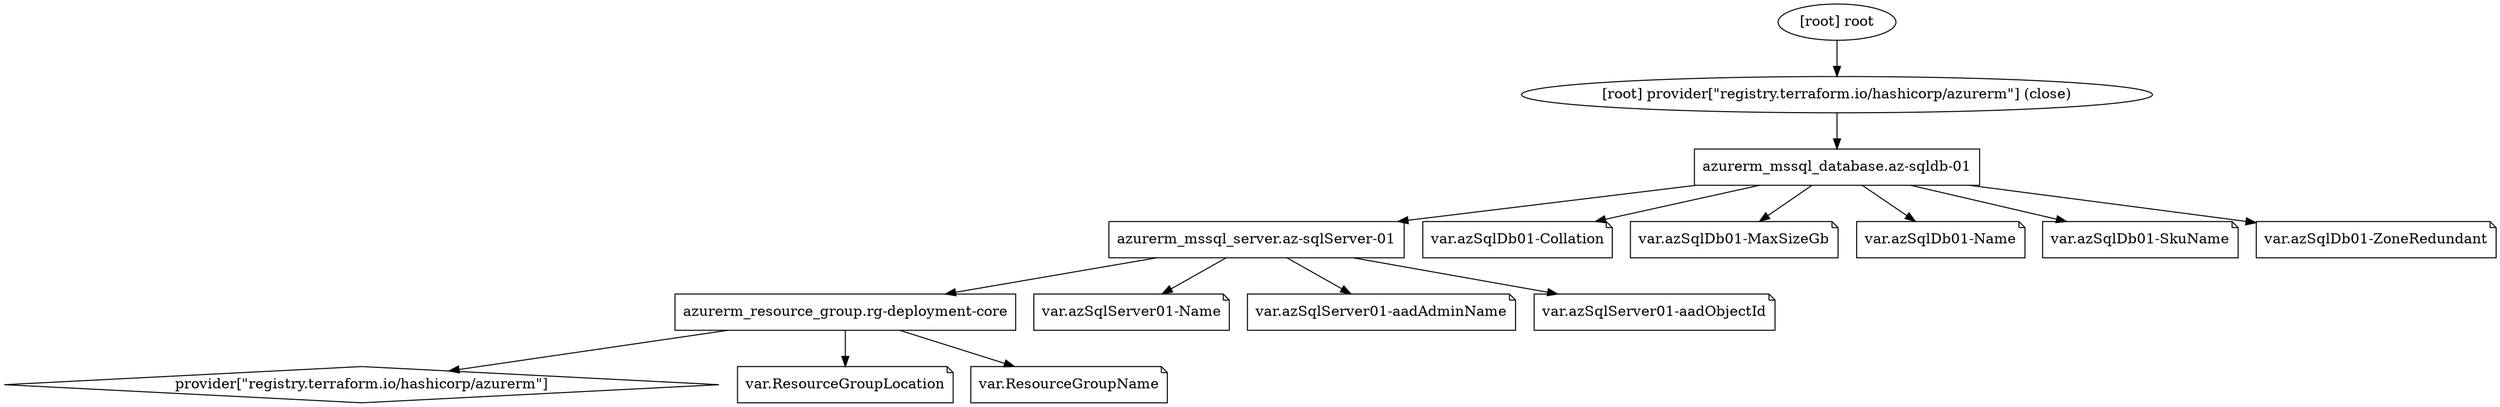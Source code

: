 digraph {
	compound = "true"
	newrank = "true"
	subgraph "root" {
		"[root] azurerm_mssql_database.az-sqldb-01 (expand)" [label = "azurerm_mssql_database.az-sqldb-01", shape = "box"]
		"[root] azurerm_mssql_server.az-sqlServer-01 (expand)" [label = "azurerm_mssql_server.az-sqlServer-01", shape = "box"]
		"[root] azurerm_resource_group.rg-deployment-core (expand)" [label = "azurerm_resource_group.rg-deployment-core", shape = "box"]
		"[root] provider[\"registry.terraform.io/hashicorp/azurerm\"]" [label = "provider[\"registry.terraform.io/hashicorp/azurerm\"]", shape = "diamond"]
		"[root] var.ResourceGroupLocation" [label = "var.ResourceGroupLocation", shape = "note"]
		"[root] var.ResourceGroupName" [label = "var.ResourceGroupName", shape = "note"]
		"[root] var.azSqlDb01-Collation" [label = "var.azSqlDb01-Collation", shape = "note"]
		"[root] var.azSqlDb01-MaxSizeGb" [label = "var.azSqlDb01-MaxSizeGb", shape = "note"]
		"[root] var.azSqlDb01-Name" [label = "var.azSqlDb01-Name", shape = "note"]
		"[root] var.azSqlDb01-SkuName" [label = "var.azSqlDb01-SkuName", shape = "note"]
		"[root] var.azSqlDb01-ZoneRedundant" [label = "var.azSqlDb01-ZoneRedundant", shape = "note"]
		"[root] var.azSqlServer01-Name" [label = "var.azSqlServer01-Name", shape = "note"]
		"[root] var.azSqlServer01-aadAdminName" [label = "var.azSqlServer01-aadAdminName", shape = "note"]
		"[root] var.azSqlServer01-aadObjectId" [label = "var.azSqlServer01-aadObjectId", shape = "note"]
		"[root] azurerm_mssql_database.az-sqldb-01 (expand)" -> "[root] azurerm_mssql_server.az-sqlServer-01 (expand)"
		"[root] azurerm_mssql_database.az-sqldb-01 (expand)" -> "[root] var.azSqlDb01-Collation"
		"[root] azurerm_mssql_database.az-sqldb-01 (expand)" -> "[root] var.azSqlDb01-MaxSizeGb"
		"[root] azurerm_mssql_database.az-sqldb-01 (expand)" -> "[root] var.azSqlDb01-Name"
		"[root] azurerm_mssql_database.az-sqldb-01 (expand)" -> "[root] var.azSqlDb01-SkuName"
		"[root] azurerm_mssql_database.az-sqldb-01 (expand)" -> "[root] var.azSqlDb01-ZoneRedundant"
		"[root] azurerm_mssql_server.az-sqlServer-01 (expand)" -> "[root] azurerm_resource_group.rg-deployment-core (expand)"
		"[root] azurerm_mssql_server.az-sqlServer-01 (expand)" -> "[root] var.azSqlServer01-Name"
		"[root] azurerm_mssql_server.az-sqlServer-01 (expand)" -> "[root] var.azSqlServer01-aadAdminName"
		"[root] azurerm_mssql_server.az-sqlServer-01 (expand)" -> "[root] var.azSqlServer01-aadObjectId"
		"[root] azurerm_resource_group.rg-deployment-core (expand)" -> "[root] provider[\"registry.terraform.io/hashicorp/azurerm\"]"
		"[root] azurerm_resource_group.rg-deployment-core (expand)" -> "[root] var.ResourceGroupLocation"
		"[root] azurerm_resource_group.rg-deployment-core (expand)" -> "[root] var.ResourceGroupName"
		"[root] provider[\"registry.terraform.io/hashicorp/azurerm\"] (close)" -> "[root] azurerm_mssql_database.az-sqldb-01 (expand)"
		"[root] root" -> "[root] provider[\"registry.terraform.io/hashicorp/azurerm\"] (close)"
	}
}
